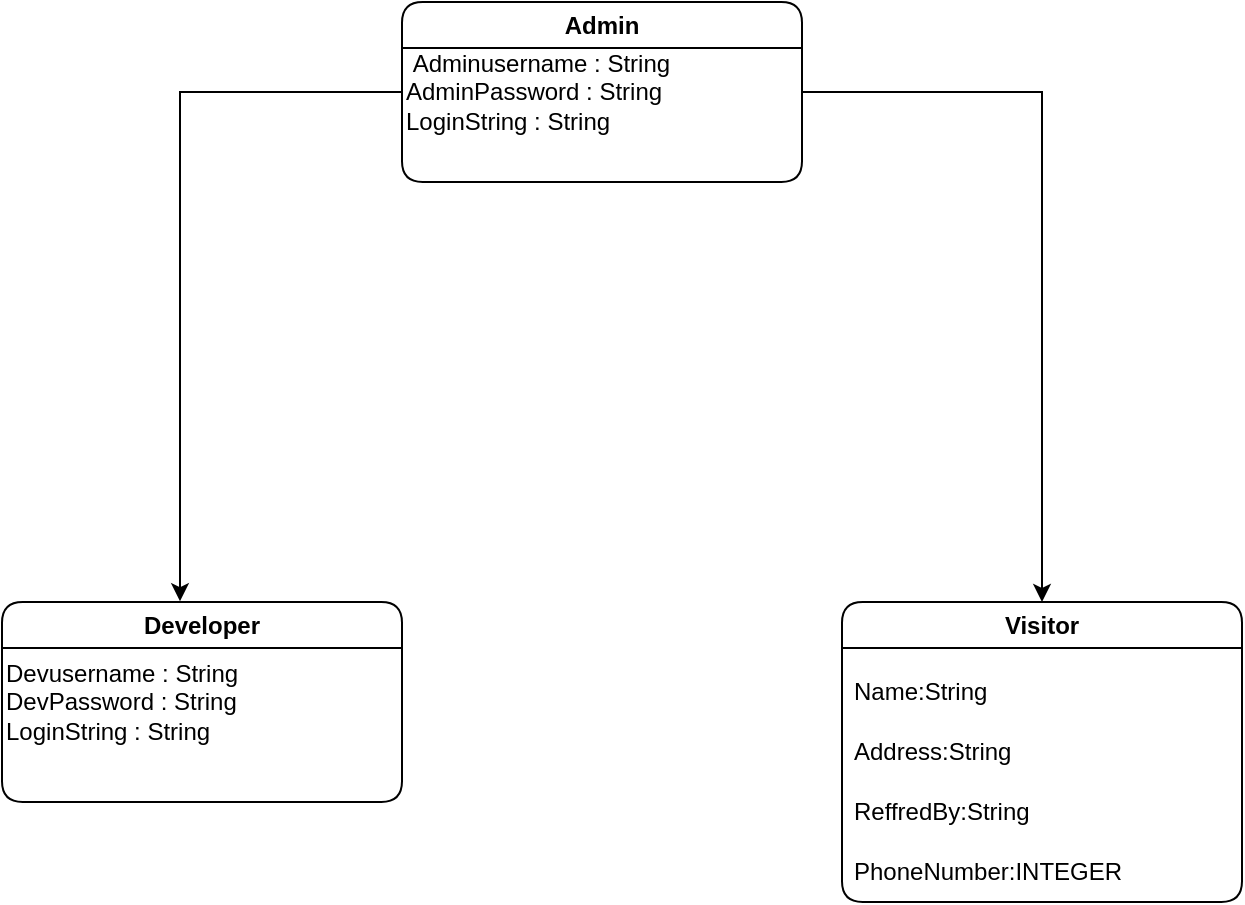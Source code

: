 <mxfile version="20.6.1" type="device"><diagram id="C5RBs43oDa-KdzZeNtuy" name="Page-1"><mxGraphModel dx="868" dy="545" grid="1" gridSize="10" guides="1" tooltips="1" connect="1" arrows="1" fold="1" page="1" pageScale="1" pageWidth="827" pageHeight="1169" math="0" shadow="0"><root><mxCell id="WIyWlLk6GJQsqaUBKTNV-0"/><mxCell id="WIyWlLk6GJQsqaUBKTNV-1" parent="WIyWlLk6GJQsqaUBKTNV-0"/><mxCell id="IjyyoicBl4eyR_wJ1W-A-47" style="edgeStyle=orthogonalEdgeStyle;rounded=0;orthogonalLoop=1;jettySize=auto;html=1;exitX=1;exitY=0.5;exitDx=0;exitDy=0;entryX=0.5;entryY=0;entryDx=0;entryDy=0;" parent="WIyWlLk6GJQsqaUBKTNV-1" source="IjyyoicBl4eyR_wJ1W-A-19" target="IjyyoicBl4eyR_wJ1W-A-33" edge="1"><mxGeometry relative="1" as="geometry"><Array as="points"><mxPoint x="590" y="95"/></Array></mxGeometry></mxCell><mxCell id="IjyyoicBl4eyR_wJ1W-A-19" value="Admin" style="swimlane;whiteSpace=wrap;html=1;rounded=1;" parent="WIyWlLk6GJQsqaUBKTNV-1" vertex="1"><mxGeometry x="270" y="50" width="200" height="90" as="geometry"><mxRectangle x="270" y="50" width="80" height="30" as="alternateBounds"/></mxGeometry></mxCell><mxCell id="IjyyoicBl4eyR_wJ1W-A-20" value="&amp;nbsp;Adminusername : String&lt;br&gt;AdminPassword : String&lt;br&gt;LoginString : String" style="rounded=1;whiteSpace=wrap;html=1;fontFamily=Helvetica;fontSize=12;fontColor=default;align=left;strokeColor=none;fillColor=none;gradientColor=none;" parent="IjyyoicBl4eyR_wJ1W-A-19" vertex="1"><mxGeometry y="20" width="180" height="50" as="geometry"/></mxCell><mxCell id="IjyyoicBl4eyR_wJ1W-A-26" value="Developer" style="swimlane;whiteSpace=wrap;html=1;startSize=23;rounded=1;" parent="WIyWlLk6GJQsqaUBKTNV-1" vertex="1"><mxGeometry x="70" y="350" width="200" height="100" as="geometry"><mxRectangle x="270" y="50" width="80" height="30" as="alternateBounds"/></mxGeometry></mxCell><mxCell id="IjyyoicBl4eyR_wJ1W-A-27" value="Devusername : String&lt;br&gt;DevPassword : String&lt;br&gt;LoginString : String" style="rounded=1;whiteSpace=wrap;html=1;fontFamily=Helvetica;fontSize=12;fontColor=default;align=left;strokeColor=none;fillColor=none;gradientColor=none;" parent="IjyyoicBl4eyR_wJ1W-A-26" vertex="1"><mxGeometry y="30" width="180" height="40" as="geometry"/></mxCell><mxCell id="IjyyoicBl4eyR_wJ1W-A-33" value="Visitor" style="swimlane;whiteSpace=wrap;html=1;rounded=1;" parent="WIyWlLk6GJQsqaUBKTNV-1" vertex="1"><mxGeometry x="490" y="350" width="200" height="150" as="geometry"><mxRectangle x="270" y="50" width="80" height="30" as="alternateBounds"/></mxGeometry></mxCell><mxCell id="IjyyoicBl4eyR_wJ1W-A-34" value="Name:String" style="text;strokeColor=none;fillColor=none;align=left;verticalAlign=middle;spacingLeft=4;spacingRight=4;overflow=hidden;points=[[0,0.5],[1,0.5]];portConstraint=eastwest;rotatable=0;whiteSpace=wrap;html=1;" parent="IjyyoicBl4eyR_wJ1W-A-33" vertex="1"><mxGeometry y="30" width="180" height="30" as="geometry"/></mxCell><mxCell id="IjyyoicBl4eyR_wJ1W-A-35" value="Address:String" style="text;strokeColor=none;fillColor=none;align=left;verticalAlign=middle;spacingLeft=4;spacingRight=4;overflow=hidden;points=[[0,0.5],[1,0.5]];portConstraint=eastwest;rotatable=0;whiteSpace=wrap;html=1;" parent="IjyyoicBl4eyR_wJ1W-A-33" vertex="1"><mxGeometry y="60" width="180" height="30" as="geometry"/></mxCell><mxCell id="IjyyoicBl4eyR_wJ1W-A-36" value="ReffredBy:String" style="text;strokeColor=none;fillColor=none;align=left;verticalAlign=middle;spacingLeft=4;spacingRight=4;overflow=hidden;points=[[0,0.5],[1,0.5]];portConstraint=eastwest;rotatable=0;whiteSpace=wrap;html=1;" parent="IjyyoicBl4eyR_wJ1W-A-33" vertex="1"><mxGeometry y="90" width="180" height="30" as="geometry"/></mxCell><mxCell id="IjyyoicBl4eyR_wJ1W-A-37" value="PhoneNumber:INTEGER" style="text;strokeColor=none;fillColor=none;align=left;verticalAlign=middle;spacingLeft=4;spacingRight=4;overflow=hidden;points=[[0,0.5],[1,0.5]];portConstraint=eastwest;rotatable=0;whiteSpace=wrap;html=1;" parent="IjyyoicBl4eyR_wJ1W-A-33" vertex="1"><mxGeometry y="120" width="180" height="30" as="geometry"/></mxCell><mxCell id="IjyyoicBl4eyR_wJ1W-A-43" style="edgeStyle=orthogonalEdgeStyle;rounded=0;orthogonalLoop=1;jettySize=auto;html=1;exitX=0;exitY=0.5;exitDx=0;exitDy=0;entryX=0.445;entryY=-0.004;entryDx=0;entryDy=0;entryPerimeter=0;" parent="WIyWlLk6GJQsqaUBKTNV-1" source="IjyyoicBl4eyR_wJ1W-A-20" target="IjyyoicBl4eyR_wJ1W-A-26" edge="1"><mxGeometry relative="1" as="geometry"><mxPoint x="270" y="155" as="sourcePoint"/></mxGeometry></mxCell></root></mxGraphModel></diagram></mxfile>